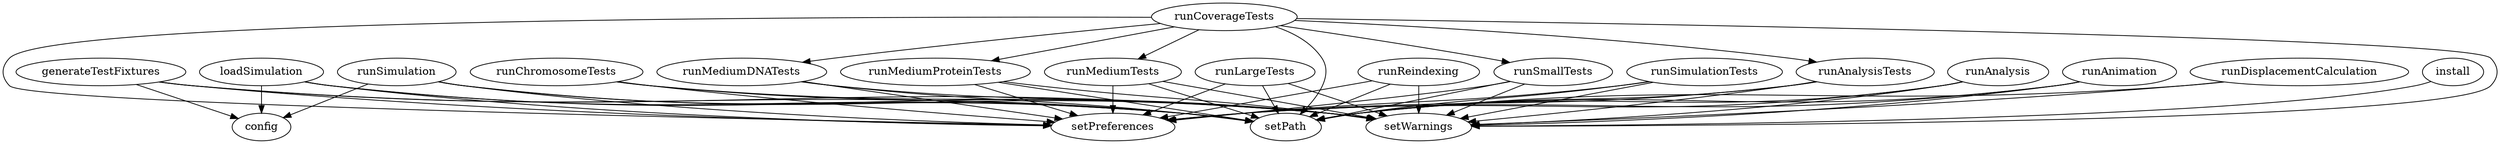 /* Created by mdot for Matlab */
digraph m2html {
  generateTestFixtures -> config;
  generateTestFixtures -> setPath;
  generateTestFixtures -> setPreferences;
  generateTestFixtures -> setWarnings;
  install -> setWarnings;
  loadSimulation -> config;
  loadSimulation -> setPath;
  loadSimulation -> setPreferences;
  loadSimulation -> setWarnings;
  runAnalysis -> setPath;
  runAnalysis -> setPreferences;
  runAnalysis -> setWarnings;
  runAnalysisTests -> setPath;
  runAnalysisTests -> setPreferences;
  runAnalysisTests -> setWarnings;
  runAnimation -> setPath;
  runAnimation -> setPreferences;
  runAnimation -> setWarnings;
  runChromosomeTests -> setPath;
  runChromosomeTests -> setPreferences;
  runChromosomeTests -> setWarnings;
  runCoverageTests -> runAnalysisTests;
  runCoverageTests -> runMediumDNATests;
  runCoverageTests -> runMediumProteinTests;
  runCoverageTests -> runMediumTests;
  runCoverageTests -> runSmallTests;
  runCoverageTests -> setPath;
  runCoverageTests -> setPreferences;
  runCoverageTests -> setWarnings;
  runDisplacementCalculation -> setPath;
  runDisplacementCalculation -> setWarnings;
  runLargeTests -> setPath;
  runLargeTests -> setPreferences;
  runLargeTests -> setWarnings;
  runMediumDNATests -> setPath;
  runMediumDNATests -> setPreferences;
  runMediumDNATests -> setWarnings;
  runMediumProteinTests -> setPath;
  runMediumProteinTests -> setPreferences;
  runMediumProteinTests -> setWarnings;
  runMediumTests -> setPath;
  runMediumTests -> setPreferences;
  runMediumTests -> setWarnings;
  runReindexing -> setPath;
  runReindexing -> setPreferences;
  runReindexing -> setWarnings;
  runSimulation -> config;
  runSimulation -> setPath;
  runSimulation -> setPreferences;
  runSimulation -> setWarnings;
  runSimulationTests -> setPath;
  runSimulationTests -> setPreferences;
  runSimulationTests -> setWarnings;
  runSmallTests -> setPath;
  runSmallTests -> setPreferences;
  runSmallTests -> setWarnings;

  config [URL="config.html"];
  generateTestFixtures [URL="generateTestFixtures.html"];
  install [URL="install.html"];
  loadSimulation [URL="loadSimulation.html"];
  runAnalysis [URL="runAnalysis.html"];
  runAnalysisTests [URL="runAnalysisTests.html"];
  runAnimation [URL="runAnimation.html"];
  runChromosomeTests [URL="runChromosomeTests.html"];
  runCoverageTests [URL="runCoverageTests.html"];
  runDisplacementCalculation [URL="runDisplacementCalculation.html"];
  runLargeTests [URL="runLargeTests.html"];
  runMediumDNATests [URL="runMediumDNATests.html"];
  runMediumProteinTests [URL="runMediumProteinTests.html"];
  runMediumTests [URL="runMediumTests.html"];
  runReindexing [URL="runReindexing.html"];
  runSimulation [URL="runSimulation.html"];
  runSimulationTests [URL="runSimulationTests.html"];
  runSmallTests [URL="runSmallTests.html"];
  setPath [URL="setPath.html"];
  setPreferences [URL="setPreferences.html"];
  setWarnings [URL="setWarnings.html"];
}